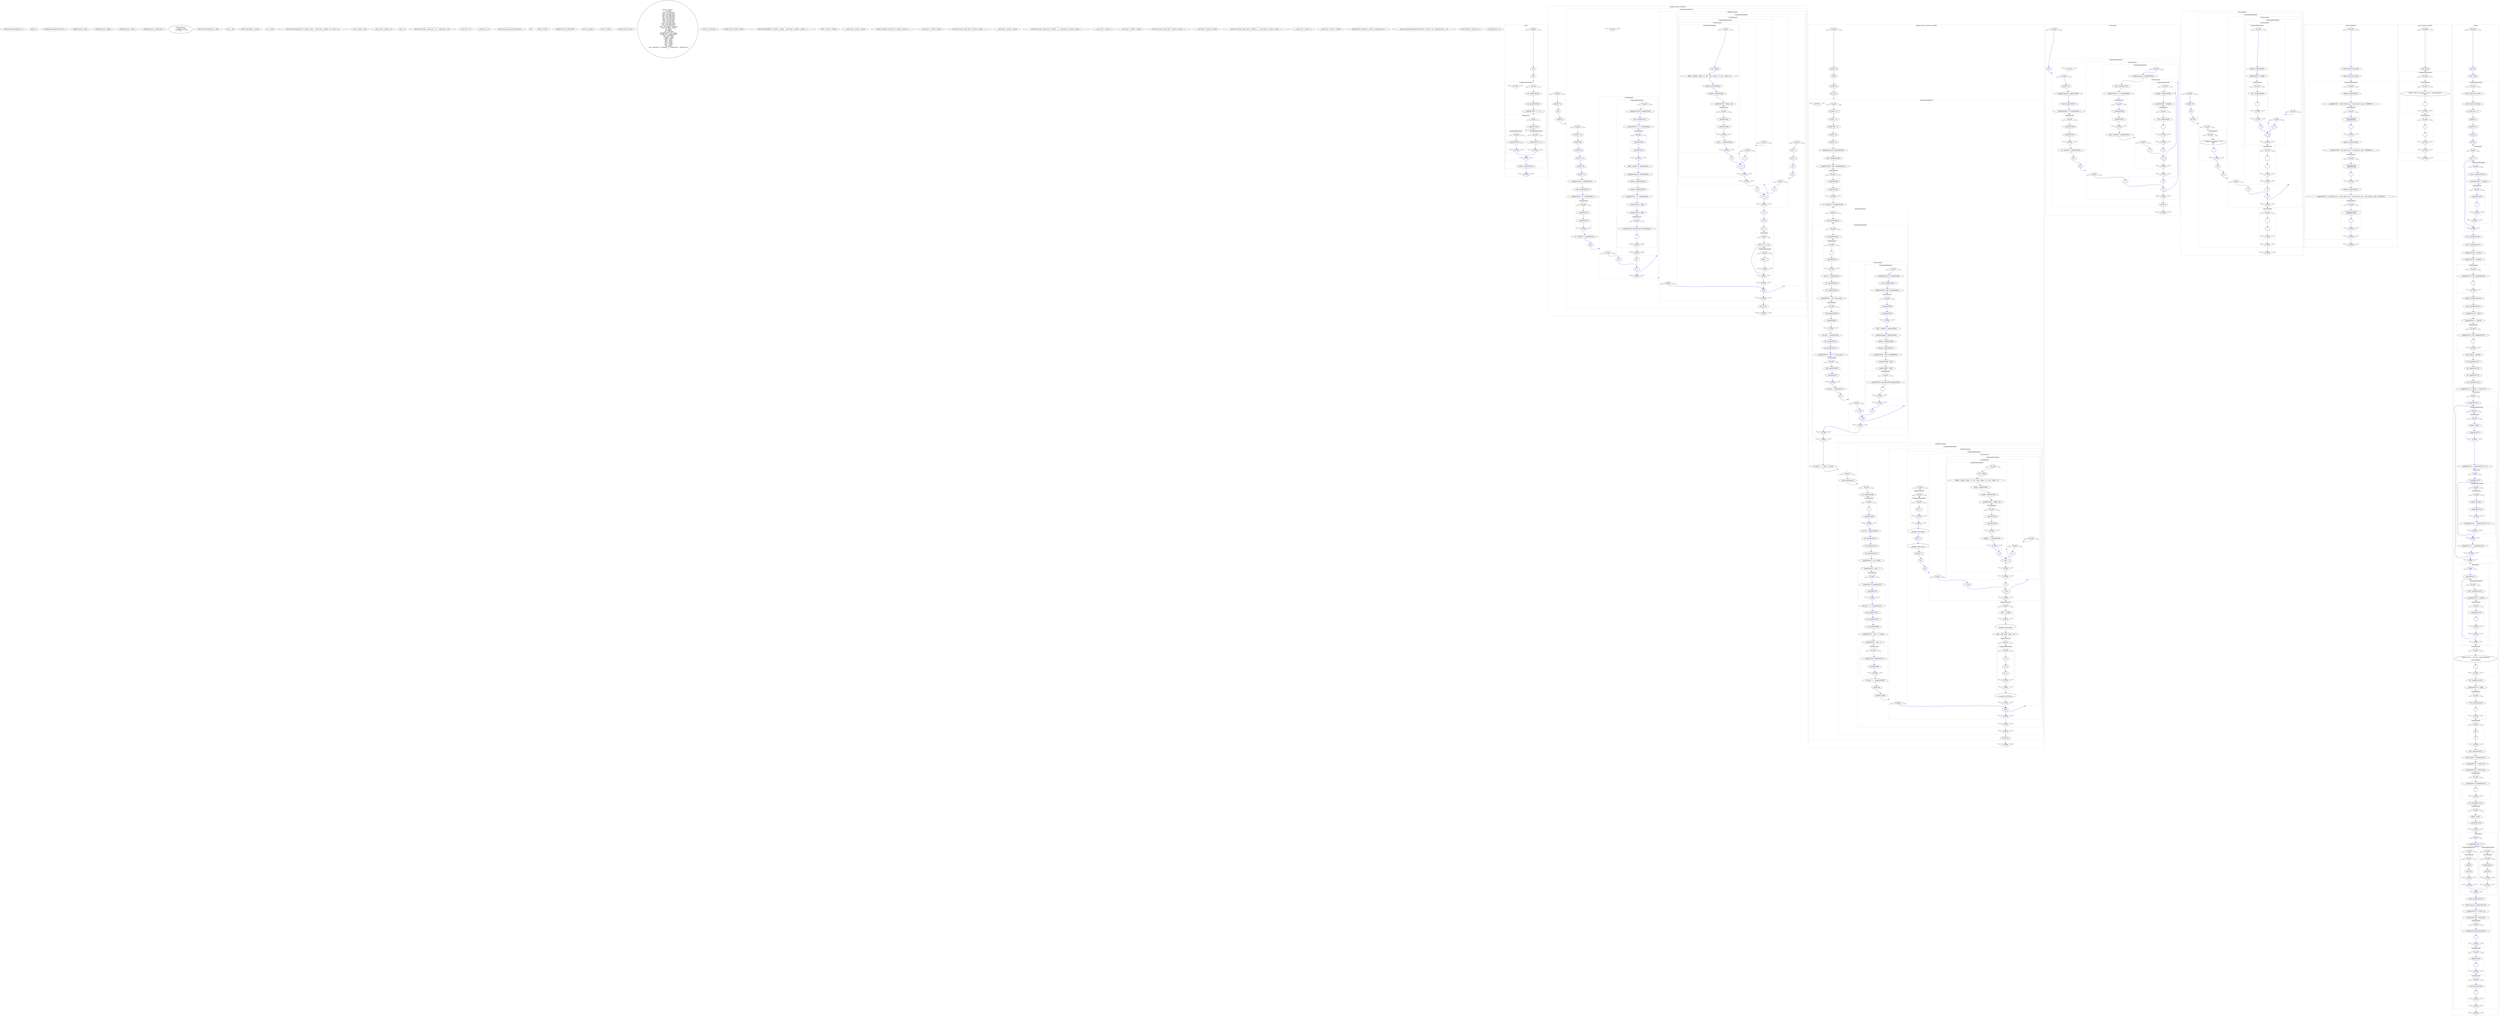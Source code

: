 digraph graph1837543557 {
	compound=true;
	edge[color=blue];
	node2110245805[label="extern double fabs(double __x);"];
	node13326370[label="double __x"];
	node1047503754[label="typedef long unsigned int size_t;"];
	node597255128[label="typedef long int __off_t;"];
	node1497973285[label="typedef long int __off64_t;"];
	node540585569[label="typedef long int __time_t;"];
	node1376400422[label="typedef long int __suseconds_t;"];
	node1206883981[label="struct timeval {
    __time_t tv_sec;
    __suseconds_t tv_usec;
} ;"];
	node1754638213[label="extern void *malloc(size_t __size);"];
	node1860513229[label="size_t __size"];
	node110771485[label="extern void exit(int __status);"];
	node495792375[label="int __status"];
	node19717364[label="extern void *memcpy(void *__restrict __dest, __const void *__restrict __src , size_t __n);"];
	node455538610[label="void *__restrict __dest"];
	node682376643[label="__const void *__restrict __src"];
	node22069592[label="size_t __n"];
	node1282811396[label="extern int strcmp(__const char *__s1, __const char *__s2);"];
	node615634843[label="__const char *__s1"];
	node194706439[label="__const char *__s2"];
	node1822383117[label="extern int omp_get_thread_num(void );"];
	node518522822[label="void "];
	node912011468[label="struct _IO_FILE ;"];
	node876926621[label="typedef struct _IO_FILE FILE;"];
	node1195067075[label="struct _IO_jump_t ;"];
	node1889248251[label="struct _IO_FILE ;"];
	node1147258851[label="typedef void _IO_lock_t;"];
	node1997287019[label="struct _IO_FILE {
    int _flags;
    char *_IO_read_ptr;
    char *_IO_read_end;
    char *_IO_read_base;
    char *_IO_write_base;
    char *_IO_write_ptr;
    char *_IO_write_end;
    char *_IO_buf_base;
    char *_IO_buf_end;
    char *_IO_save_base;
    char *_IO_backup_base;
    char *_IO_save_end;
    struct _IO_marker *_markers;
    struct _IO_FILE *_chain;
    int _fileno;
    int _flags2;
    __off_t _old_offset;
    unsigned short _cur_column;
    signed char _vtable_offset;
    char _shortbuf[1];
    _IO_lock_t *_lock;
    __off64_t _offset;
    void *__pad1;
    void *__pad2;
    void *__pad3;
    void *__pad4;
    size_t __pad5;
    int _mode;
    char _unused2[15 * sizeof(int) - 4 * sizeof(void *) - sizeof(size_t)];
} ;"];
	node515715487[label="struct _IO_FILE_plus ;"];
	node1778629809[label="extern struct _IO_FILE *stderr;"];
	node917831210[label="extern int fprintf(FILE *__restrict __stream, __const char *__restrict __format, ...);"];
	node1248234350[label="FILE *__restrict __stream"];
	node680712932[label="__const char *__restrict __format"];
	node1025309396[label="extern int printf(__const char *__restrict __format, ...);"];
	node1107217291[label="__const char *__restrict __format"];
	node890545344[label="extern int scanf(__const char *__restrict __format, ...);"];
	node1936722816[label="__const char *__restrict __format"];
	node686989583[label="extern int sscanf(__const char *__restrict __s, __const char *__restrict __format, ...);"];
	node452121674[label="__const char *__restrict __s"];
	node1515638188[label="__const char *__restrict __format"];
	node1704237553[label="extern int scanf(__const char *__restrict __format, ...);"];
	node120478350[label="__const char *__restrict __format"];
	node504053874[label="extern int sscanf(__const char *__restrict __s, __const char *__restrict __format, ...);"];
	node910599202[label="__const char *__restrict __s"];
	node1987375157[label="__const char *__restrict __format"];
	node1949298838[label="typedef struct timezone *__restrict __timezone_ptr_t;"];
	node1182908789[label="extern int gettimeofday(struct timeval *__restrict __tv, __timezone_ptr_t __tz);"];
	node138817329[label="struct timeval *__restrict __tv"];
	node1062186835[label="__timezone_ptr_t __tz"];
	subgraph cluster2106592975 {
		compound=true;
		style=dotted;
		label="min()";
		node1862383967[label="B_FuDe", shape="triangle"];
		node1074263646[label="E_FuDe", shape="invtriangle"];
		node398457879[label="int a"];
		node1605851606[label="int b"];
		subgraph cluster635371680 {
			compound=true;
			style=dotted;
			label="CompoundStatement";
			node1293226111[label="B_CoSt", shape="triangle"];
			node2068598972[label="E_CoSt", shape="invtriangle"];
			node76659128[label="int _imopVarPre28;"];
			node93199773[label="int _imopVarPre29;"];
			node2075952726[label="_imopVarPre28 = a <= b;"];
			subgraph cluster1003292107 {
				compound=true;
				style=dotted;
				label="IfStatement";
				node997033037[label="B_IfSt", shape="triangle"];
				node914374969[label="E_IfSt", shape="invtriangle"];
				node613784740[label="_imopVarPre28"];
				subgraph cluster1604247316 {
					compound=true;
					style=dotted;
					label="CompoundStatement";
					node1752461090[label="B_CoSt", shape="triangle"];
					node788625466[label="E_CoSt", shape="invtriangle"];
					node36657658[label="_imopVarPre29 = a;"];
				}
				subgraph cluster1371495133 {
					compound=true;
					style=dotted;
					label="CompoundStatement";
					node2030411960[label="B_CoSt", shape="triangle"];
					node899929247[label="E_CoSt", shape="invtriangle"];
					node2068897588[label="_imopVarPre29 = b;"];
				}
			}
			node644082020[label="return _imopVarPre29;"];
		}
	}
	subgraph cluster1044705957 {
		compound=true;
		style=dotted;
		label="simulate_ocean_currents()";
		node693958407[label="B_FuDe", shape="triangle"];
		node288379405[label="E_FuDe", shape="invtriangle"];
		node238816832[label="double **A"];
		node2143582219[label="int n"];
		node765242091[label="double tol"];
		subgraph cluster1703696921 {
			compound=true;
			style=dotted;
			label="CompoundStatement";
			node69329761[label="B_CoSt", shape="triangle"];
			node1507118393[label="E_CoSt", shape="invtriangle"];
			node294111720[label="int done = 0;"];
			node1826334428[label="double diff;"];
			node1168420930[label="double old;"];
			node1548081008[label="int iter = 0;"];
			node541285440[label="double **B;"];
			node1989132530[label="double **C;"];
			node1154821602[label="unsigned long int _imopVarPre32;"];
			node225909961[label="void *_imopVarPre33;"];
			node1414549197[label="_imopVarPre32 = n * sizeof(double *);"];
			subgraph cluster279566689 {
				compound=true;
				style=dotted;
				label="CallStatement";
				node319689067[label="B_CaSt", shape="triangle"];
				node238564722[label="E_CaSt", shape="invtriangle"];
				node1574898980[label="_imopVarPre32"];
				node1619356001[label="_imopVarPre33"];
			}
			node1724256292[label="B = (double **) _imopVarPre33;"];
			node224591451[label="int k;"];
			subgraph cluster187457031 {
				compound=true;
				style=dotted;
				label="ForStatement";
				node1477637771[label="B_FoSt", shape="triangle"];
				node1143390193[label="E_FoSt", shape="invtriangle"];
				node1804126860[label="k = 0"];
				node858818438[label="k < n"];
				node790487766[label="k++"];
				subgraph cluster116289363 {
					compound=true;
					style=dotted;
					label="CompoundStatement";
					node1109113497[label="B_CoSt", shape="triangle"];
					node1561502550[label="E_CoSt", shape="invtriangle"];
					node1262408432[label="unsigned long int _imopVarPre36;"];
					node1789110533[label="void *_imopVarPre37;"];
					node1238080693[label="_imopVarPre36 = n * sizeof(double);"];
					subgraph cluster504336483 {
						compound=true;
						style=dotted;
						label="CallStatement";
						node1404932042[label="B_CaSt", shape="triangle"];
						node1984094095[label="E_CaSt", shape="invtriangle"];
						node1043358826[label="_imopVarPre36"];
						node1671590089[label="_imopVarPre37"];
					}
					node764826684[label="B[k] = (double *) _imopVarPre37;"];
					node1643141512[label="unsigned long int _imopVarPre41;"];
					node769132147[label="double *_imopVarPre42;"];
					node1338905451[label="double *_imopVarPre43;"];
					node1711185459[label="_imopVarPre41 = n * sizeof(double);"];
					node872522004[label="_imopVarPre42 = A[k];"];
					node200404000[label="_imopVarPre43 = B[k];"];
					subgraph cluster511354923 {
						compound=true;
						style=dotted;
						label="CallStatement";
						node992743048[label="B_CaSt", shape="triangle"];
						node1540894701[label="E_CaSt", shape="invtriangle"];
						node203149502[label="_imopVarPre43_imopVarPre42_imopVarPre41"];
						node1419332030[label=""];
					}
				}
			}
			subgraph cluster552674617 {
				compound=true;
				style=dotted;
				label="WhileStatement";
				node1974622245[label="B_WhSt", shape="triangle"];
				node402808045[label="E_WhSt", shape="invtriangle"];
				node1563053805[label="!done"];
				subgraph cluster1920305914 {
					compound=true;
					style=dotted;
					label="CompoundStatement";
					node263833514[label="B_CoSt", shape="triangle"];
					node1278839936[label="E_CoSt", shape="invtriangle"];
					node1087072654[label="iter++;"];
					node1672598778[label="diff = 0;"];
					node177104018[label="int i;"];
					node1098986569[label="int j;"];
					subgraph cluster2044337856 {
						compound=true;
						style=dotted;
						label="ForStatement";
						node435914790[label="B_FoSt", shape="triangle"];
						node422409467[label="E_FoSt", shape="invtriangle"];
						node1433208870[label="i = 1"];
						node104261836[label="i < n - 1"];
						node913242382[label="++i"];
						subgraph cluster1441328175 {
							compound=true;
							style=dotted;
							label="CompoundStatement";
							node1327895505[label="B_CoSt", shape="triangle"];
							node1831141281[label="E_CoSt", shape="invtriangle"];
							subgraph cluster2000469839 {
								compound=true;
								style=dotted;
								label="ForStatement";
								node1800693087[label="B_FoSt", shape="triangle"];
								node1717473929[label="E_FoSt", shape="invtriangle"];
								node890160158[label="j = 1"];
								node500885941[label="j < n - 1"];
								node1667534569[label="++j"];
								subgraph cluster706665172 {
									compound=true;
									style=dotted;
									label="CompoundStatement";
									node1649847375[label="B_CoSt", shape="triangle"];
									node1153933106[label="E_CoSt", shape="invtriangle"];
									node1687627235[label="old = A[i][j];"];
									node988904418[label="B[i][j] = (A[i][j] + A[i][j - 1] + A[i - 1][j] + A[i][j + 1] + A[i + 1][j]) / 5.0;"];
									node317960117[label="double _imopVarPre45;"];
									node1822630059[label="double _imopVarPre46;"];
									node1895054149[label="_imopVarPre45 = B[i][j] - old;"];
									subgraph cluster828088650 {
										compound=true;
										style=dotted;
										label="CallStatement";
										node402207819[label="B_CaSt", shape="triangle"];
										node670084377[label="E_CaSt", shape="invtriangle"];
										node1424497441[label="_imopVarPre45"];
										node1716551994[label="_imopVarPre46"];
									}
									node452015229[label="diff += _imopVarPre46;"];
								}
							}
						}
					}
					node1437129801[label="C = A;"];
					node37400149[label="A = B;"];
					node422134367[label="B = C;"];
					subgraph cluster1533662221 {
						compound=true;
						style=dotted;
						label="IfStatement";
						node1897221921[label="B_IfSt", shape="triangle"];
						node368153528[label="E_IfSt", shape="invtriangle"];
						node1811787796[label="diff / (n * n) < tol"];
						subgraph cluster1850646717 {
							compound=true;
							style=dotted;
							label="CompoundStatement";
							node1458748394[label="B_CoSt", shape="triangle"];
							node2029645118[label="E_CoSt", shape="invtriangle"];
							node285754614[label="done = 1;"];
						}
					}
				}
			}
			node461448225[label="return iter;"];
		}
	}
	subgraph cluster1046009438 {
		compound=true;
		style=dotted;
		label="simulate_ocean_currents_parallel()";
		node62739928[label="B_FuDe", shape="triangle"];
		node1671007220[label="E_FuDe", shape="invtriangle"];
		node793319856[label="double **A"];
		node1392570698[label="int dim"];
		node371440613[label="double tol"];
		node1299145277[label="int procs"];
		subgraph cluster594916129 {
			compound=true;
			style=dotted;
			label="CompoundStatement";
			node1537912396[label="B_CoSt", shape="triangle"];
			node1533972343[label="E_CoSt", shape="invtriangle"];
			node435175610[label="int done = 0;"];
			node1467977993[label="int iter = 0;"];
			node1687087217[label="double diff = 0;"];
			node1832284192[label="double **B;"];
			node46627301[label="double **C;"];
			node884604029[label="unsigned long int _imopVarPre49;"];
			node1564078808[label="void *_imopVarPre50;"];
			node1217089772[label="_imopVarPre49 = dim * sizeof(double *);"];
			subgraph cluster310412574 {
				compound=true;
				style=dotted;
				label="CallStatement";
				node1585711807[label="B_CaSt", shape="triangle"];
				node1457417579[label="E_CaSt", shape="invtriangle"];
				node1500697171[label="_imopVarPre49"];
				node836972194[label="_imopVarPre50"];
			}
			node1861754673[label="B = (double **) _imopVarPre50;"];
			subgraph cluster1106468732 {
				compound=true;
				style=dotted;
				label="ParallelConstruct";
				node1120072844[label="B_PaCo", shape="triangle"];
				node805690186[label="E_PaCo", shape="invtriangle"];
				node159562640[label="num_threads(procs)"];
				subgraph cluster1175154004 {
					compound=true;
					style=dotted;
					label="CompoundStatement";
					node1559788797[label="B_CoSt", shape="triangle"];
					node1980194149[label="E_CoSt", shape="invtriangle"];
					node320850799[label="int _imopVarPre51;"];
					subgraph cluster552416003 {
						compound=true;
						style=dotted;
						label="CallStatement";
						node987489551[label="B_CaSt", shape="triangle"];
						node979532928[label="E_CaSt", shape="invtriangle"];
						node1235908203[label=""];
						node9843062[label="_imopVarPre51"];
					}
					node1728057672[label="int tid = _imopVarPre51;"];
					node1048903970[label="int _imopVarPre53;"];
					node739703515[label="int _imopVarPre54;"];
					node2015455415[label="_imopVarPre53 = tid * dim / procs;"];
					subgraph cluster62915435 {
						compound=true;
						style=dotted;
						label="CallStatement";
						node394349340[label="B_CaSt", shape="triangle"];
						node2060037930[label="E_CaSt", shape="invtriangle"];
						node2075133112[label="dim_imopVarPre53"];
						node1378592036[label="_imopVarPre54"];
					}
					node408909888[label="int start = _imopVarPre54;"];
					node628933116[label="int _imopVarPre56;"];
					node666911607[label="int _imopVarPre57;"];
					node741370455[label="_imopVarPre56 = (tid + 1) * dim / procs;"];
					subgraph cluster468033320 {
						compound=true;
						style=dotted;
						label="CallStatement";
						node753162875[label="B_CaSt", shape="triangle"];
						node356338363[label="E_CaSt", shape="invtriangle"];
						node1833707324[label="dim_imopVarPre56"];
						node734635893[label="_imopVarPre57"];
					}
					node44771088[label="int end = _imopVarPre57;"];
					node827248723[label="int i;"];
					subgraph cluster1155399955 {
						compound=true;
						style=dotted;
						label="ForStatement";
						node593573025[label="B_FoSt", shape="triangle"];
						node57264571[label="E_FoSt", shape="invtriangle"];
						node632669667[label="i = start"];
						node1179093020[label="i < end"];
						node897801829[label="++i"];
						subgraph cluster1555895711 {
							compound=true;
							style=dotted;
							label="CompoundStatement";
							node990226843[label="B_CoSt", shape="triangle"];
							node46415544[label="E_CoSt", shape="invtriangle"];
							node1740095856[label="unsigned long int _imopVarPre60;"];
							node1210600718[label="void *_imopVarPre61;"];
							node633683828[label="_imopVarPre60 = dim * sizeof(double);"];
							subgraph cluster2018270965 {
								compound=true;
								style=dotted;
								label="CallStatement";
								node823343982[label="B_CaSt", shape="triangle"];
								node693275170[label="E_CaSt", shape="invtriangle"];
								node2124448375[label="_imopVarPre60"];
								node1289834245[label="_imopVarPre61"];
							}
							node300104620[label="B[i] = (double *) _imopVarPre61;"];
							node1267110705[label="unsigned long int _imopVarPre65;"];
							node109175108[label="double *_imopVarPre66;"];
							node1712666248[label="double *_imopVarPre67;"];
							node160696258[label="_imopVarPre65 = dim * sizeof(double);"];
							node880908391[label="_imopVarPre66 = A[i];"];
							node757332719[label="_imopVarPre67 = B[i];"];
							subgraph cluster1048842522 {
								compound=true;
								style=dotted;
								label="CallStatement";
								node1260012504[label="B_CaSt", shape="triangle"];
								node1873189623[label="E_CaSt", shape="invtriangle"];
								node1934908288[label="_imopVarPre67_imopVarPre66_imopVarPre65"];
								node2124978601[label=""];
							}
						}
					}
				}
			}
			node59465509[label="int chunk = 1 + (dim - 3) / procs;"];
			subgraph cluster1549840544 {
				compound=true;
				style=dotted;
				label="ParallelConstruct";
				node2049646260[label="B_PaCo", shape="triangle"];
				node1881949035[label="E_PaCo", shape="invtriangle"];
				node149818403[label="num_threads(procs)"];
				subgraph cluster2047812687 {
					compound=true;
					style=dotted;
					label="CompoundStatement";
					node913450862[label="B_CoSt", shape="triangle"];
					node1112062307[label="E_CoSt", shape="invtriangle"];
					node664969353[label="int _imopVarPre68;"];
					subgraph cluster457893088 {
						compound=true;
						style=dotted;
						label="CallStatement";
						node1861329337[label="B_CaSt", shape="triangle"];
						node1606272155[label="E_CaSt", shape="invtriangle"];
						node1702178880[label=""];
						node693417450[label="_imopVarPre68"];
					}
					node1001351478[label="int tid = _imopVarPre68;"];
					node217479224[label="int _imopVarPre72;"];
					node262911569[label="int _imopVarPre73;"];
					node1202168065[label="int _imopVarPre74;"];
					node1687586610[label="_imopVarPre72 = tid * chunk;"];
					node2054997292[label="_imopVarPre73 = dim - 2;"];
					subgraph cluster2089786414 {
						compound=true;
						style=dotted;
						label="CallStatement";
						node336400944[label="B_CaSt", shape="triangle"];
						node1019157412[label="E_CaSt", shape="invtriangle"];
						node1097380[label="_imopVarPre73_imopVarPre72"];
						node943219925[label="_imopVarPre74"];
					}
					node978599729[label="int start = 1 + _imopVarPre74;"];
					node1994085390[label="int _imopVarPre78;"];
					node1150436743[label="int _imopVarPre79;"];
					node492656161[label="int _imopVarPre80;"];
					node639769517[label="_imopVarPre78 = (tid + 1) * chunk;"];
					node1708490318[label="_imopVarPre79 = dim - 2;"];
					subgraph cluster919376773 {
						compound=true;
						style=dotted;
						label="CallStatement";
						node217389263[label="B_CaSt", shape="triangle"];
						node2031467683[label="E_CaSt", shape="invtriangle"];
						node1758876146[label="_imopVarPre79_imopVarPre78"];
						node1248310508[label="_imopVarPre80"];
					}
					node2046652309[label="int end = 1 + _imopVarPre80;"];
					node688722159[label="double old;"];
					node1479177802[label="double mydiff;"];
					subgraph cluster512407823 {
						compound=true;
						style=dotted;
						label="WhileStatement";
						node2027308154[label="B_WhSt", shape="triangle"];
						node2054332292[label="E_WhSt", shape="invtriangle"];
						node527464124[label="!done"];
						subgraph cluster1985363238 {
							compound=true;
							style=dotted;
							label="CompoundStatement";
							node1254649194[label="B_CoSt", shape="triangle"];
							node1032867484[label="E_CoSt", shape="invtriangle"];
							subgraph cluster1564688538 {
								compound=true;
								style=dotted;
								label="SingleConstruct";
								node953253248[label="B_SiCo", shape="triangle"];
								node1860060918[label="E_SiCo", shape="invtriangle"];
								subgraph cluster1434932926 {
									compound=true;
									style=dotted;
									label="CompoundStatement";
									node1127434428[label="B_CoSt", shape="triangle"];
									node1830669823[label="E_CoSt", shape="invtriangle"];
									node1677976140[label="iter++;"];
								}
							}
							node1842463725[label="
#pragma omp barrier
"];
							node416878771[label="diff = 0;"];
							node1815501246[label="
#pragma omp barrier
"];
							node1301653294[label="mydiff = 0;"];
							node937366737[label="int i;"];
							node1268237485[label="int j;"];
							subgraph cluster1457499015 {
								compound=true;
								style=dotted;
								label="ForStatement";
								node1901824111[label="B_FoSt", shape="triangle"];
								node2142411945[label="E_FoSt", shape="invtriangle"];
								node1938047257[label="i = start"];
								node839180856[label="i < end"];
								node2008762581[label="++i"];
								subgraph cluster1746074170 {
									compound=true;
									style=dotted;
									label="CompoundStatement";
									node689213488[label="B_CoSt", shape="triangle"];
									node951629504[label="E_CoSt", shape="invtriangle"];
									subgraph cluster880282841 {
										compound=true;
										style=dotted;
										label="ForStatement";
										node1648278215[label="B_FoSt", shape="triangle"];
										node2089578710[label="E_FoSt", shape="invtriangle"];
										node1723177853[label="j = 1"];
										node452817647[label="j < dim - 1"];
										node240000757[label="++j"];
										subgraph cluster1465263219 {
											compound=true;
											style=dotted;
											label="CompoundStatement";
											node2050360660[label="B_CoSt", shape="triangle"];
											node1112400678[label="E_CoSt", shape="invtriangle"];
											node1729904998[label="old = A[i][j];"];
											node585878713[label="B[i][j] = (A[i][j] + A[i][j - 1] + A[i - 1][j] + A[i][j + 1] + A[i + 1][j]) / 5.0;"];
											node787298292[label="double _imopVarPre82;"];
											node491825098[label="double _imopVarPre83;"];
											node918200393[label="_imopVarPre82 = B[i][j] - old;"];
											subgraph cluster513128019 {
												compound=true;
												style=dotted;
												label="CallStatement";
												node1869373559[label="B_CaSt", shape="triangle"];
												node1338332733[label="E_CaSt", shape="invtriangle"];
												node42338572[label="_imopVarPre82"];
												node1039245740[label="_imopVarPre83"];
											}
											node740950652[label="mydiff += _imopVarPre83;"];
										}
									}
								}
							}
							subgraph cluster1498259207 {
								compound=true;
								style=dotted;
								label="AtomicConstruct";
								node1542437569[label="B_AtCo", shape="triangle"];
								node99219259[label="E_AtCo", shape="invtriangle"];
								node1753885705[label="diff += mydiff;"];
							}
							node1942211849[label="
#pragma omp barrier
"];
							node1049312121[label="done = diff / (dim * dim) < tol;"];
							subgraph cluster1174641185 {
								compound=true;
								style=dotted;
								label="SingleConstruct";
								node1126074033[label="B_SiCo", shape="triangle"];
								node902096996[label="E_SiCo", shape="invtriangle"];
								subgraph cluster769195805 {
									compound=true;
									style=dotted;
									label="CompoundStatement";
									node401194142[label="B_CoSt", shape="triangle"];
									node918145945[label="E_CoSt", shape="invtriangle"];
									node746436902[label="C = A;"];
									node1761011037[label="A = B;"];
									node1835529707[label="B = C;"];
								}
							}
							node222882200[label="
#pragma omp barrier
"];
						}
					}
				}
			}
			node783117220[label="return iter;"];
		}
	}
	subgraph cluster244668763 {
		compound=true;
		style=dotted;
		label="read_input()";
		node1519482659[label="B_FuDe", shape="triangle"];
		node2118482375[label="E_FuDe", shape="invtriangle"];
		node1447678234[label="int n"];
		subgraph cluster2061552777 {
			compound=true;
			style=dotted;
			label="CompoundStatement";
			node233300371[label="B_CoSt", shape="triangle"];
			node333828675[label="E_CoSt", shape="invtriangle"];
			node154674411[label="double **X;"];
			node463313451[label="unsigned long int _imopVarPre86;"];
			node1469235340[label="void *_imopVarPre87;"];
			node646148183[label="_imopVarPre86 = n * sizeof(double *);"];
			subgraph cluster1106933404 {
				compound=true;
				style=dotted;
				label="CallStatement";
				node1074868579[label="B_CaSt", shape="triangle"];
				node1906565212[label="E_CaSt", shape="invtriangle"];
				node969432090[label="_imopVarPre86"];
				node1657218305[label="_imopVarPre87"];
			}
			node1165023158[label="X = (double **) _imopVarPre87;"];
			node118887511[label="int i;"];
			node1677309282[label="int j;"];
			subgraph cluster83554564 {
				compound=true;
				style=dotted;
				label="ForStatement";
				node1502971166[label="B_FoSt", shape="triangle"];
				node1218632562[label="E_FoSt", shape="invtriangle"];
				node703824017[label="i = 0"];
				node1576416089[label="i < n"];
				node2102562039[label="++i"];
				subgraph cluster104136534 {
					compound=true;
					style=dotted;
					label="CompoundStatement";
					node1716661933[label="B_CoSt", shape="triangle"];
					node1514687713[label="E_CoSt", shape="invtriangle"];
					node1135348328[label="unsigned long int _imopVarPre90;"];
					node1361009437[label="void *_imopVarPre91;"];
					node776178157[label="_imopVarPre90 = n * sizeof(double);"];
					subgraph cluster1515282013 {
						compound=true;
						style=dotted;
						label="CallStatement";
						node1111100957[label="B_CaSt", shape="triangle"];
						node854795811[label="E_CaSt", shape="invtriangle"];
						node1005373776[label="_imopVarPre90"];
						node2034723406[label="_imopVarPre91"];
					}
					node1510312933[label="X[i] = (double *) _imopVarPre91;"];
					subgraph cluster201484047 {
						compound=true;
						style=dotted;
						label="ForStatement";
						node1897372527[label="B_FoSt", shape="triangle"];
						node331216192[label="E_FoSt", shape="invtriangle"];
						node2090953436[label="j = 0"];
						node441683672[label="j < n"];
						node1568507411[label="++j"];
						subgraph cluster1058708051 {
							compound=true;
							style=dotted;
							label="CompoundStatement";
							node480498267[label="B_CoSt", shape="triangle"];
							node36205461[label="E_CoSt", shape="invtriangle"];
							node2053647669[label="double *_imopVarPre93;"];
							node1006297128[label="_imopVarPre93 = &X[i][j];"];
							subgraph cluster1373254373 {
								compound=true;
								style=dotted;
								label="CallStatement";
								node869665662[label="B_CaSt", shape="triangle"];
								node535624426[label="E_CaSt", shape="invtriangle"];
								node1215456927[label="\"%lf\"_imopVarPre93"];
								node409832049[label=""];
							}
						}
					}
				}
			}
			node1256918571[label="return X;"];
		}
	}
	subgraph cluster1379563521 {
		compound=true;
		style=dotted;
		label="print_output()";
		node1905252289[label="B_FuDe", shape="triangle"];
		node1271323139[label="E_FuDe", shape="invtriangle"];
		node1654999368[label="double **A"];
		node600270822[label="int n"];
		node1303868418[label="int niter"];
		subgraph cluster257585702 {
			compound=true;
			style=dotted;
			label="CompoundStatement";
			node1369206732[label="B_CoSt", shape="triangle"];
			node1792110618[label="E_CoSt", shape="invtriangle"];
			subgraph cluster1460139539 {
				compound=true;
				style=dotted;
				label="CallStatement";
				node2008249643[label="B_CaSt", shape="triangle"];
				node1667737224[label="E_CaSt", shape="invtriangle"];
				node831931099[label="\"Number of iterations = %d\n\"niter"];
				node897303688[label=""];
			}
			node1537805706[label="int i;"];
			node1560671315[label="int j;"];
			subgraph cluster1160326849 {
				compound=true;
				style=dotted;
				label="ForStatement";
				node981231499[label="B_FoSt", shape="triangle"];
				node683327178[label="E_FoSt", shape="invtriangle"];
				node841090268[label="i = 0"];
				node1317746045[label="i < n"];
				node1541298091[label="++i"];
				subgraph cluster2040660431 {
					compound=true;
					style=dotted;
					label="CompoundStatement";
					node482104979[label="B_CoSt", shape="triangle"];
					node1026506187[label="E_CoSt", shape="invtriangle"];
					subgraph cluster1733142395 {
						compound=true;
						style=dotted;
						label="ForStatement";
						node198438900[label="B_FoSt", shape="triangle"];
						node1611714769[label="E_FoSt", shape="invtriangle"];
						node562096009[label="j = 0"];
						node1939770262[label="j < n"];
						node1952874090[label="++j"];
						subgraph cluster1984134811 {
							compound=true;
							style=dotted;
							label="CompoundStatement";
							node594207037[label="B_CoSt", shape="triangle"];
							node423539130[label="E_CoSt", shape="invtriangle"];
							node893339434[label="double _imopVarPre95;"];
							node2134885423[label="_imopVarPre95 = A[i][j];"];
							subgraph cluster816276798 {
								compound=true;
								style=dotted;
								label="CallStatement";
								node2097102621[label="B_CaSt", shape="triangle"];
								node1677793418[label="E_CaSt", shape="invtriangle"];
								node866699721[label="\"%lf \"_imopVarPre95"];
								node926612844[label=""];
							}
						}
					}
					subgraph cluster1929576211 {
						compound=true;
						style=dotted;
						label="CallStatement";
						node1075314220[label="B_CaSt", shape="triangle"];
						node425842522[label="E_CaSt", shape="invtriangle"];
						node1736238361[label="\"\n\""];
						node2067076166[label=""];
					}
				}
			}
			subgraph cluster165631567 {
				compound=true;
				style=dotted;
				label="CallStatement";
				node438432831[label="B_CaSt", shape="triangle"];
				node2131366717[label="E_CaSt", shape="invtriangle"];
				node37878764[label="\"\n\""];
				node1248908034[label=""];
			}
		}
	}
	subgraph cluster90050962 {
		compound=true;
		style=dotted;
		label="print_statistics()";
		node303300540[label="B_FuDe", shape="triangle"];
		node1755514347[label="E_FuDe", shape="invtriangle"];
		node1572582034[label="struct timeval start_time"];
		node1274036206[label="struct timeval end_time"];
		subgraph cluster416579056 {
			compound=true;
			style=dotted;
			label="CompoundStatement";
			node674840194[label="B_CoSt", shape="triangle"];
			node1769605448[label="E_CoSt", shape="invtriangle"];
			node1379186202[label="double _imopVarPre97;"];
			node1148088421[label="_imopVarPre97 = start_time.tv_sec + (start_time.tv_usec / 1000000.0);"];
			subgraph cluster2000856156 {
				compound=true;
				style=dotted;
				label="CallStatement";
				node2091160281[label="B_CaSt", shape="triangle"];
				node22006205[label="E_CaSt", shape="invtriangle"];
				node2127862399[label="\"Start time:\t%lf \n\"_imopVarPre97"];
				node1789237070[label=""];
			}
			node1742798189[label="double _imopVarPre99;"];
			node1436218006[label="_imopVarPre99 = end_time.tv_sec + (end_time.tv_usec / 1000000.0);"];
			subgraph cluster1567732992 {
				compound=true;
				style=dotted;
				label="CallStatement";
				node142871704[label="B_CaSt", shape="triangle"];
				node1651205022[label="E_CaSt", shape="invtriangle"];
				node41155230[label="\"End time:\t%lf\n\"_imopVarPre99"];
				node928508130[label=""];
			}
			node1871048194[label="double _imopVarPre101;"];
			node1153180745[label="_imopVarPre101 = end_time.tv_sec - start_time.tv_sec + ((end_time.tv_usec - start_time.tv_usec) / 1000000.0);"];
			subgraph cluster165687172 {
				compound=true;
				style=dotted;
				label="CallStatement";
				node509632753[label="B_CaSt", shape="triangle"];
				node132423149[label="E_CaSt", shape="invtriangle"];
				node745287727[label="\"Total time: \t%lf (s)\n\"_imopVarPre101"];
				node518349613[label=""];
			}
		}
	}
	subgraph cluster431446827 {
		compound=true;
		style=dotted;
		label="print_usage_and_exit()";
		node1506030945[label="B_FuDe", shape="triangle"];
		node1666144466[label="E_FuDe", shape="invtriangle"];
		node629092599[label="char *prog"];
		subgraph cluster1227170244 {
			compound=true;
			style=dotted;
			label="CompoundStatement";
			node1144653485[label="B_CoSt", shape="triangle"];
			node1843207249[label="E_CoSt", shape="invtriangle"];
			subgraph cluster1698990491 {
				compound=true;
				style=dotted;
				label="CallStatement";
				node1839548688[label="B_CaSt", shape="triangle"];
				node467185608[label="E_CaSt", shape="invtriangle"];
				node605244604[label="stderr\"Usage: %s <nprocs> <tol> <-serial|-parallel>\n\"prog"];
				node1798299644[label=""];
			}
			subgraph cluster1370231468 {
				compound=true;
				style=dotted;
				label="CallStatement";
				node1178270318[label="B_CaSt", shape="triangle"];
				node2073484941[label="E_CaSt", shape="invtriangle"];
				node2093834526[label="1"];
				node104912388[label=""];
			}
		}
	}
	subgraph cluster2121744549 {
		compound=true;
		style=dotted;
		label="main()";
		node2057313241[label="B_FuDe", shape="triangle"];
		node2120344156[label="E_FuDe", shape="invtriangle"];
		node1763010538[label="int argc"];
		node123045427[label="char **argv"];
		subgraph cluster1374115999 {
			compound=true;
			style=dotted;
			label="CompoundStatement";
			node1707889234[label="B_CoSt", shape="triangle"];
			node1119955774[label="E_CoSt", shape="invtriangle"];
			node1515793520[label="struct timeval start_time;"];
			node1752223660[label="struct timeval end_time;"];
			node1138190994[label="int num_iter = 0;"];
			node604480364[label="double tol;"];
			node1393484427[label="double **A;"];
			node1416549024[label="int procs;"];
			node883349979[label="int dim;"];
			subgraph cluster1970880279 {
				compound=true;
				style=dotted;
				label="IfStatement";
				node1179830093[label="B_IfSt", shape="triangle"];
				node1287728562[label="E_IfSt", shape="invtriangle"];
				node1768926513[label="argc != 4"];
				subgraph cluster1607745112 {
					compound=true;
					style=dotted;
					label="CompoundStatement";
					node1893004914[label="B_CoSt", shape="triangle"];
					node1759500919[label="E_CoSt", shape="invtriangle"];
					node1352294549[label="char *_imopVarPre103;"];
					node2125625192[label="_imopVarPre103 = argv[0];"];
					subgraph cluster1814730197 {
						compound=true;
						style=dotted;
						label="CallStatement";
						node618199162[label="B_CaSt", shape="triangle"];
						node1057262726[label="E_CaSt", shape="invtriangle"];
						node626889335[label="_imopVarPre103"];
						node2115575770[label=""];
					}
				}
			}
			node2101891021[label="int *_imopVarPre106;"];
			node212329343[label="char *_imopVarPre107;"];
			node1925489578[label="_imopVarPre106 = &procs;"];
			node1646207916[label="_imopVarPre107 = argv[1];"];
			subgraph cluster1657760388 {
				compound=true;
				style=dotted;
				label="CallStatement";
				node541957855[label="B_CaSt", shape="triangle"];
				node1797959612[label="E_CaSt", shape="invtriangle"];
				node1355533479[label="_imopVarPre107\"%d\"_imopVarPre106"];
				node1121577170[label=""];
			}
			node721704146[label="double *_imopVarPre110;"];
			node1953069155[label="char *_imopVarPre111;"];
			node2003287374[label="_imopVarPre110 = &tol;"];
			node789948772[label="_imopVarPre111 = argv[2];"];
			subgraph cluster1980698753 {
				compound=true;
				style=dotted;
				label="CallStatement";
				node1382159617[label="B_CaSt", shape="triangle"];
				node1075708596[label="E_CaSt", shape="invtriangle"];
				node374145466[label="_imopVarPre111\"%lf\"_imopVarPre110"];
				node630359980[label=""];
			}
			node1010040056[label="char *option = argv[3];"];
			node709379856[label="int _imopVarPre112;"];
			node768647376[label="int _imopVarPre122;"];
			node237413343[label="int _imopVarPre123;"];
			node1933513621[label="int _imopVarPre124;"];
			node1629241006[label="_imopVarPre112 = option == ((void *) 0);"];
			subgraph cluster595273810 {
				compound=true;
				style=dotted;
				label="IfStatement";
				node1150081863[label="B_IfSt", shape="triangle"];
				node1177067563[label="E_IfSt", shape="invtriangle"];
				node1932983695[label="!_imopVarPre112"];
				subgraph cluster793575862 {
					compound=true;
					style=dotted;
					label="CompoundStatement";
					node288106800[label="B_CoSt", shape="triangle"];
					node2135059933[label="E_CoSt", shape="invtriangle"];
					subgraph cluster954097071 {
						compound=true;
						style=dotted;
						label="CallStatement";
						node1645618353[label="B_CaSt", shape="triangle"];
						node1965282721[label="E_CaSt", shape="invtriangle"];
						node737947531[label="option\"-serial\""];
						node1147411820[label="_imopVarPre122"];
					}
					node1692174022[label="_imopVarPre123 = _imopVarPre122 != 0;"];
					subgraph cluster885876140 {
						compound=true;
						style=dotted;
						label="IfStatement";
						node1636899143[label="B_IfSt", shape="triangle"];
						node1548993077[label="E_IfSt", shape="invtriangle"];
						node457218681[label="_imopVarPre123"];
						subgraph cluster46767245 {
							compound=true;
							style=dotted;
							label="CompoundStatement";
							node1507222570[label="B_CoSt", shape="triangle"];
							node912060263[label="E_CoSt", shape="invtriangle"];
							subgraph cluster192752977 {
								compound=true;
								style=dotted;
								label="CallStatement";
								node1679741732[label="B_CaSt", shape="triangle"];
								node1167607380[label="E_CaSt", shape="invtriangle"];
								node80035947[label="option\"-parallel\""];
								node1678516587[label="_imopVarPre124"];
							}
							node42898626[label="_imopVarPre123 = _imopVarPre124 != 0;"];
						}
					}
					node297795507[label="_imopVarPre112 = _imopVarPre123;"];
				}
			}
			subgraph cluster993023654 {
				compound=true;
				style=dotted;
				label="IfStatement";
				node1833567735[label="B_IfSt", shape="triangle"];
				node1373172466[label="E_IfSt", shape="invtriangle"];
				node1327718030[label="_imopVarPre112"];
				subgraph cluster1356614113 {
					compound=true;
					style=dotted;
					label="CompoundStatement";
					node1695161087[label="B_CoSt", shape="triangle"];
					node1001114349[label="E_CoSt", shape="invtriangle"];
					node298295476[label="char *_imopVarPre126;"];
					node192264336[label="_imopVarPre126 = argv[0];"];
					subgraph cluster561200318 {
						compound=true;
						style=dotted;
						label="CallStatement";
						node2009915092[label="B_CaSt", shape="triangle"];
						node1690893563[label="E_CaSt", shape="invtriangle"];
						node566105282[label="_imopVarPre126"];
						node138087695[label=""];
					}
				}
			}
			subgraph cluster1154275164 {
				compound=true;
				style=dotted;
				label="CallStatement";
				node1638335699[label="B_CaSt", shape="triangle"];
				node34737133[label="E_CaSt", shape="invtriangle"];
				node1450174524[label="\"Options: Procs = %d, Tol = %lf, Execution%s\n\n\"procstoloption"];
				node536674580[label=""];
			}
			node936432499[label="int *_imopVarPre128;"];
			node1638622497[label="_imopVarPre128 = &dim;"];
			subgraph cluster448843184 {
				compound=true;
				style=dotted;
				label="CallStatement";
				node1719990258[label="B_CaSt", shape="triangle"];
				node23604842[label="E_CaSt", shape="invtriangle"];
				node1348283308[label="\"%d\"_imopVarPre128"];
				node1739940094[label=""];
			}
			subgraph cluster1848568533 {
				compound=true;
				style=dotted;
				label="CallStatement";
				node299004234[label="B_CaSt", shape="triangle"];
				node212158113[label="E_CaSt", shape="invtriangle"];
				node747258971[label="dim"];
				node934352027[label="A"];
			}
			node1050971191[label="void *_imopVarPre131;"];
			node1862784020[label="struct timeval *_imopVarPre132;"];
			node206142037[label="_imopVarPre131 = ((void *) 0);"];
			node853343978[label="_imopVarPre132 = &start_time;"];
			subgraph cluster338048780 {
				compound=true;
				style=dotted;
				label="CallStatement";
				node167318637[label="B_CaSt", shape="triangle"];
				node787497403[label="E_CaSt", shape="invtriangle"];
				node1172814713[label="_imopVarPre132_imopVarPre131"];
				node219553950[label=""];
			}
			node1837195191[label="int _imopVarPre134;"];
			subgraph cluster437771631 {
				compound=true;
				style=dotted;
				label="CallStatement";
				node199676456[label="B_CaSt", shape="triangle"];
				node1623813812[label="E_CaSt", shape="invtriangle"];
				node2129554451[label="option\"-serial\""];
				node725579524[label="_imopVarPre134"];
			}
			subgraph cluster969407243 {
				compound=true;
				style=dotted;
				label="IfStatement";
				node1683866967[label="B_IfSt", shape="triangle"];
				node76306072[label="E_IfSt", shape="invtriangle"];
				node208875036[label="_imopVarPre134 == 0"];
				subgraph cluster1054334320 {
					compound=true;
					style=dotted;
					label="CompoundStatement";
					node1866142672[label="B_CoSt", shape="triangle"];
					node43402513[label="E_CoSt", shape="invtriangle"];
					subgraph cluster1911586923 {
						compound=true;
						style=dotted;
						label="CallStatement";
						node1233686868[label="B_CaSt", shape="triangle"];
						node1546846351[label="E_CaSt", shape="invtriangle"];
						node1171736926[label="Adimtol"];
						node105856166[label="num_iter"];
					}
				}
				subgraph cluster1149650230 {
					compound=true;
					style=dotted;
					label="CompoundStatement";
					node1163871363[label="B_CoSt", shape="triangle"];
					node1847825207[label="E_CoSt", shape="invtriangle"];
					subgraph cluster326611360 {
						compound=true;
						style=dotted;
						label="CallStatement";
						node1221559316[label="B_CaSt", shape="triangle"];
						node668707379[label="E_CaSt", shape="invtriangle"];
						node366370767[label="Adimtolprocs"];
						node2034036629[label="num_iter"];
					}
				}
			}
			node1761864974[label="void *_imopVarPre137;"];
			node1752829504[label="struct timeval *_imopVarPre138;"];
			node1731654671[label="_imopVarPre137 = ((void *) 0);"];
			node907089215[label="_imopVarPre138 = &end_time;"];
			subgraph cluster850683953 {
				compound=true;
				style=dotted;
				label="CallStatement";
				node1398005001[label="B_CaSt", shape="triangle"];
				node839907439[label="E_CaSt", shape="invtriangle"];
				node422266669[label="_imopVarPre138_imopVarPre137"];
				node137902612[label=""];
			}
			subgraph cluster2103748960 {
				compound=true;
				style=dotted;
				label="CallStatement";
				node376234567[label="B_CaSt", shape="triangle"];
				node1569908962[label="E_CaSt", shape="invtriangle"];
				node1412195801[label="Adimnum_iter"];
				node8312750[label=""];
			}
			subgraph cluster361021465 {
				compound=true;
				style=dotted;
				label="CallStatement";
				node914930347[label="B_CaSt", shape="triangle"];
				node1340267778[label="E_CaSt", shape="invtriangle"];
				node1805672623[label="start_timeend_time"];
				node1919584041[label=""];
			}
		}
	}
	node1862383967 -> node398457879[tailport=s, headport=n, weight=8];
	node398457879 -> node1605851606[weight=8, tailport=s, headport=n];
	node1605851606 -> node1293226111[lhead=cluster635371680, weight=8, tailport=s, headport=n];
	node1293226111 -> node76659128[tailport=s, headport=n, weight=8];
	node76659128 -> node93199773[weight=8, tailport=s, headport=n];
	node93199773 -> node2075952726[weight=8, tailport=s, headport=n];
	node2075952726 -> node997033037[lhead=cluster1003292107, weight=8, tailport=s, headport=n];
	node997033037 -> node613784740[tailport=s, headport=n, weight=8];
	node613784740 -> node1752461090[lhead=cluster1604247316, weight=8, tailport=s, headport=n];
	node613784740 -> node2030411960[lhead=cluster1371495133, weight=8, tailport=s, headport=n];
	node1752461090 -> node36657658[tailport=s, headport=n, weight=8];
	node36657658 -> node788625466[weight=8, tailport=s, headport=n];
	node788625466 -> node914374969[tailport=s, headport=n, weight=8, ltail=cluster1604247316];
	node2030411960 -> node2068897588[tailport=s, headport=n, weight=8];
	node2068897588 -> node899929247[weight=8, tailport=s, headport=n];
	node899929247 -> node914374969[tailport=s, headport=n, weight=8, ltail=cluster1371495133];
	node914374969 -> node644082020[tailport=s, headport=n, weight=8, ltail=cluster1003292107];
	node644082020 -> node1074263646[weight=8, tailport=s, headport=n];
	node693958407 -> node238816832[tailport=s, headport=n, weight=8];
	node238816832 -> node2143582219[weight=8, tailport=s, headport=n];
	node2143582219 -> node765242091[weight=8, tailport=s, headport=n];
	node765242091 -> node69329761[lhead=cluster1703696921, weight=8, tailport=s, headport=n];
	node69329761 -> node294111720[tailport=s, headport=n, weight=8];
	node294111720 -> node1826334428[weight=8, tailport=s, headport=n];
	node1826334428 -> node1168420930[weight=8, tailport=s, headport=n];
	node1168420930 -> node1548081008[weight=8, tailport=s, headport=n];
	node1548081008 -> node541285440[weight=8, tailport=s, headport=n];
	node541285440 -> node1989132530[weight=8, tailport=s, headport=n];
	node1989132530 -> node1154821602[weight=8, tailport=s, headport=n];
	node1154821602 -> node225909961[weight=8, tailport=s, headport=n];
	node225909961 -> node1414549197[weight=8, tailport=s, headport=n];
	node1414549197 -> node319689067[lhead=cluster279566689, weight=8, tailport=s, headport=n];
	node319689067 -> node1574898980[tailport=s, headport=n, weight=8];
	node1574898980 -> node1619356001[weight=8, tailport=s, headport=n];
	node1619356001 -> node238564722[weight=8, tailport=s, headport=n];
	node238564722 -> node1724256292[tailport=s, headport=n, weight=8, ltail=cluster279566689];
	node1724256292 -> node224591451[weight=8, tailport=s, headport=n];
	node224591451 -> node1477637771[lhead=cluster187457031, weight=8, tailport=s, headport=n];
	node1477637771 -> node1804126860[tailport=s, headport=n, weight=8];
	node1804126860 -> node858818438[weight=8, tailport=s, headport=n];
	node858818438 -> node1109113497[lhead=cluster116289363, weight=8, tailport=s, headport=n];
	node858818438 -> node1143390193[weight=8, tailport=s, headport=n];
	node790487766 -> node858818438[weight=8, tailport=s, headport=n];
	node1109113497 -> node1262408432[tailport=s, headport=n, weight=8];
	node1262408432 -> node1789110533[weight=8, tailport=s, headport=n];
	node1789110533 -> node1238080693[weight=8, tailport=s, headport=n];
	node1238080693 -> node1404932042[lhead=cluster504336483, weight=8, tailport=s, headport=n];
	node1404932042 -> node1043358826[tailport=s, headport=n, weight=8];
	node1043358826 -> node1671590089[weight=8, tailport=s, headport=n];
	node1671590089 -> node1984094095[weight=8, tailport=s, headport=n];
	node1984094095 -> node764826684[tailport=s, headport=n, weight=8, ltail=cluster504336483];
	node764826684 -> node1643141512[weight=8, tailport=s, headport=n];
	node1643141512 -> node769132147[weight=8, tailport=s, headport=n];
	node769132147 -> node1338905451[weight=8, tailport=s, headport=n];
	node1338905451 -> node1711185459[weight=8, tailport=s, headport=n];
	node1711185459 -> node872522004[weight=8, tailport=s, headport=n];
	node872522004 -> node200404000[weight=8, tailport=s, headport=n];
	node200404000 -> node992743048[lhead=cluster511354923, weight=8, tailport=s, headport=n];
	node992743048 -> node203149502[tailport=s, headport=n, weight=8];
	node203149502 -> node1419332030[weight=8, tailport=s, headport=n];
	node1419332030 -> node1540894701[weight=8, tailport=s, headport=n];
	node1540894701 -> node1561502550[tailport=s, headport=n, weight=8, ltail=cluster511354923];
	node1561502550 -> node790487766[tailport=s, headport=n, weight=8, ltail=cluster116289363];
	node1143390193 -> node1974622245[tailport=s, headport=n, ltail=cluster187457031, lhead=cluster552674617];
	node1974622245 -> node1563053805[tailport=s, headport=n, weight=8];
	node1563053805 -> node263833514[lhead=cluster1920305914, weight=8, tailport=s, headport=n];
	node1563053805 -> node402808045[weight=8, tailport=s, headport=n];
	node263833514 -> node1087072654[tailport=s, headport=n, weight=8];
	node1087072654 -> node1672598778[weight=8, tailport=s, headport=n];
	node1672598778 -> node177104018[weight=8, tailport=s, headport=n];
	node177104018 -> node1098986569[weight=8, tailport=s, headport=n];
	node1098986569 -> node435914790[lhead=cluster2044337856, weight=8, tailport=s, headport=n];
	node435914790 -> node1433208870[tailport=s, headport=n, weight=8];
	node1433208870 -> node104261836[weight=8, tailport=s, headport=n];
	node104261836 -> node1327895505[lhead=cluster1441328175, weight=8, tailport=s, headport=n];
	node104261836 -> node422409467[weight=8, tailport=s, headport=n];
	node913242382 -> node104261836[weight=8, tailport=s, headport=n];
	node1327895505 -> node1800693087[tailport=s, headport=n, weight=8, lhead=cluster2000469839];
	node1800693087 -> node890160158[tailport=s, headport=n, weight=8];
	node890160158 -> node500885941[weight=8, tailport=s, headport=n];
	node500885941 -> node1649847375[lhead=cluster706665172, weight=8, tailport=s, headport=n];
	node500885941 -> node1717473929[weight=8, tailport=s, headport=n];
	node1667534569 -> node500885941[weight=8, tailport=s, headport=n];
	node1649847375 -> node1687627235[tailport=s, headport=n, weight=8];
	node1687627235 -> node988904418[weight=8, tailport=s, headport=n];
	node988904418 -> node317960117[weight=8, tailport=s, headport=n];
	node317960117 -> node1822630059[weight=8, tailport=s, headport=n];
	node1822630059 -> node1895054149[weight=8, tailport=s, headport=n];
	node1895054149 -> node402207819[lhead=cluster828088650, weight=8, tailport=s, headport=n];
	node402207819 -> node1424497441[tailport=s, headport=n, weight=8];
	node1424497441 -> node1716551994[weight=8, tailport=s, headport=n];
	node1716551994 -> node670084377[weight=8, tailport=s, headport=n];
	node670084377 -> node452015229[tailport=s, headport=n, weight=8, ltail=cluster828088650];
	node452015229 -> node1153933106[weight=8, tailport=s, headport=n];
	node1153933106 -> node1667534569[tailport=s, headport=n, weight=8, ltail=cluster706665172];
	node1717473929 -> node1831141281[tailport=s, headport=n, weight=8, ltail=cluster2000469839];
	node1831141281 -> node913242382[tailport=s, headport=n, weight=8, ltail=cluster1441328175];
	node422409467 -> node1437129801[tailport=s, headport=n, weight=8, ltail=cluster2044337856];
	node1437129801 -> node37400149[weight=8, tailport=s, headport=n];
	node37400149 -> node422134367[weight=8, tailport=s, headport=n];
	node422134367 -> node1897221921[lhead=cluster1533662221, weight=8, tailport=s, headport=n];
	node1897221921 -> node1811787796[tailport=s, headport=n, weight=8];
	node1811787796 -> node1458748394[lhead=cluster1850646717, weight=8, tailport=s, headport=n];
	node1811787796 -> node368153528[weight=8, tailport=s, headport=n];
	node1458748394 -> node285754614[tailport=s, headport=n, weight=8];
	node285754614 -> node2029645118[weight=8, tailport=s, headport=n];
	node2029645118 -> node368153528[tailport=s, headport=n, weight=8, ltail=cluster1850646717];
	node368153528 -> node1278839936[tailport=s, headport=n, weight=8, ltail=cluster1533662221];
	node1278839936 -> node1563053805[tailport=s, headport=n, weight=8, ltail=cluster1920305914];
	node402808045 -> node461448225[tailport=s, headport=n, weight=8, ltail=cluster552674617];
	node461448225 -> node288379405[weight=8, tailport=s, headport=n];
	node62739928 -> node793319856[tailport=s, headport=n, weight=8];
	node793319856 -> node1392570698[weight=8, tailport=s, headport=n];
	node1392570698 -> node371440613[weight=8, tailport=s, headport=n];
	node371440613 -> node1299145277[weight=8, tailport=s, headport=n];
	node1299145277 -> node1537912396[lhead=cluster594916129, weight=8, tailport=s, headport=n];
	node1537912396 -> node435175610[tailport=s, headport=n, weight=8];
	node435175610 -> node1467977993[weight=8, tailport=s, headport=n];
	node1467977993 -> node1687087217[weight=8, tailport=s, headport=n];
	node1687087217 -> node1832284192[weight=8, tailport=s, headport=n];
	node1832284192 -> node46627301[weight=8, tailport=s, headport=n];
	node46627301 -> node884604029[weight=8, tailport=s, headport=n];
	node884604029 -> node1564078808[weight=8, tailport=s, headport=n];
	node1564078808 -> node1217089772[weight=8, tailport=s, headport=n];
	node1217089772 -> node1585711807[lhead=cluster310412574, weight=8, tailport=s, headport=n];
	node1585711807 -> node1500697171[tailport=s, headport=n, weight=8];
	node1500697171 -> node836972194[weight=8, tailport=s, headport=n];
	node836972194 -> node1457417579[weight=8, tailport=s, headport=n];
	node1457417579 -> node1861754673[tailport=s, headport=n, weight=8, ltail=cluster310412574];
	node1861754673 -> node1120072844[lhead=cluster1106468732, weight=8, tailport=s, headport=n];
	node1120072844 -> node159562640[tailport=s, headport=n, weight=8];
	node159562640 -> node1559788797[lhead=cluster1175154004, weight=8, tailport=s, headport=n];
	node1559788797 -> node320850799[tailport=s, headport=n, weight=8];
	node320850799 -> node987489551[lhead=cluster552416003, weight=8, tailport=s, headport=n];
	node987489551 -> node1235908203[tailport=s, headport=n, weight=8];
	node1235908203 -> node9843062[weight=8, tailport=s, headport=n];
	node9843062 -> node979532928[weight=8, tailport=s, headport=n];
	node979532928 -> node1728057672[tailport=s, headport=n, weight=8, ltail=cluster552416003];
	node1728057672 -> node1048903970[weight=8, tailport=s, headport=n];
	node1048903970 -> node739703515[weight=8, tailport=s, headport=n];
	node739703515 -> node2015455415[weight=8, tailport=s, headport=n];
	node2015455415 -> node394349340[lhead=cluster62915435, weight=8, tailport=s, headport=n];
	node394349340 -> node2075133112[tailport=s, headport=n, weight=8];
	node2075133112 -> node1378592036[weight=8, tailport=s, headport=n];
	node1378592036 -> node2060037930[weight=8, tailport=s, headport=n];
	node2060037930 -> node408909888[tailport=s, headport=n, weight=8, ltail=cluster62915435];
	node408909888 -> node628933116[weight=8, tailport=s, headport=n];
	node628933116 -> node666911607[weight=8, tailport=s, headport=n];
	node666911607 -> node741370455[weight=8, tailport=s, headport=n];
	node741370455 -> node753162875[lhead=cluster468033320, weight=8, tailport=s, headport=n];
	node753162875 -> node1833707324[tailport=s, headport=n, weight=8];
	node1833707324 -> node734635893[weight=8, tailport=s, headport=n];
	node734635893 -> node356338363[weight=8, tailport=s, headport=n];
	node356338363 -> node44771088[tailport=s, headport=n, weight=8, ltail=cluster468033320];
	node44771088 -> node827248723[weight=8, tailport=s, headport=n];
	node827248723 -> node593573025[lhead=cluster1155399955, weight=8, tailport=s, headport=n];
	node593573025 -> node632669667[tailport=s, headport=n, weight=8];
	node632669667 -> node1179093020[weight=8, tailport=s, headport=n];
	node1179093020 -> node990226843[lhead=cluster1555895711, weight=8, tailport=s, headport=n];
	node1179093020 -> node57264571[weight=8, tailport=s, headport=n];
	node897801829 -> node1179093020[weight=8, tailport=s, headport=n];
	node990226843 -> node1740095856[tailport=s, headport=n, weight=8];
	node1740095856 -> node1210600718[weight=8, tailport=s, headport=n];
	node1210600718 -> node633683828[weight=8, tailport=s, headport=n];
	node633683828 -> node823343982[lhead=cluster2018270965, weight=8, tailport=s, headport=n];
	node823343982 -> node2124448375[tailport=s, headport=n, weight=8];
	node2124448375 -> node1289834245[weight=8, tailport=s, headport=n];
	node1289834245 -> node693275170[weight=8, tailport=s, headport=n];
	node693275170 -> node300104620[tailport=s, headport=n, weight=8, ltail=cluster2018270965];
	node300104620 -> node1267110705[weight=8, tailport=s, headport=n];
	node1267110705 -> node109175108[weight=8, tailport=s, headport=n];
	node109175108 -> node1712666248[weight=8, tailport=s, headport=n];
	node1712666248 -> node160696258[weight=8, tailport=s, headport=n];
	node160696258 -> node880908391[weight=8, tailport=s, headport=n];
	node880908391 -> node757332719[weight=8, tailport=s, headport=n];
	node757332719 -> node1260012504[lhead=cluster1048842522, weight=8, tailport=s, headport=n];
	node1260012504 -> node1934908288[tailport=s, headport=n, weight=8];
	node1934908288 -> node2124978601[weight=8, tailport=s, headport=n];
	node2124978601 -> node1873189623[weight=8, tailport=s, headport=n];
	node1873189623 -> node46415544[tailport=s, headport=n, weight=8, ltail=cluster1048842522];
	node46415544 -> node897801829[tailport=s, headport=n, weight=8, ltail=cluster1555895711];
	node57264571 -> node1980194149[tailport=s, headport=n, weight=8, ltail=cluster1155399955];
	node1980194149 -> node805690186[tailport=s, headport=n, weight=8, ltail=cluster1175154004];
	node805690186 -> node59465509[tailport=s, headport=n, weight=8, ltail=cluster1106468732];
	node59465509 -> node2049646260[lhead=cluster1549840544, weight=8, tailport=s, headport=n];
	node2049646260 -> node149818403[tailport=s, headport=n, weight=8];
	node149818403 -> node913450862[lhead=cluster2047812687, weight=8, tailport=s, headport=n];
	node913450862 -> node664969353[tailport=s, headport=n, weight=8];
	node664969353 -> node1861329337[lhead=cluster457893088, weight=8, tailport=s, headport=n];
	node1861329337 -> node1702178880[tailport=s, headport=n, weight=8];
	node1702178880 -> node693417450[weight=8, tailport=s, headport=n];
	node693417450 -> node1606272155[weight=8, tailport=s, headport=n];
	node1606272155 -> node1001351478[tailport=s, headport=n, weight=8, ltail=cluster457893088];
	node1001351478 -> node217479224[weight=8, tailport=s, headport=n];
	node217479224 -> node262911569[weight=8, tailport=s, headport=n];
	node262911569 -> node1202168065[weight=8, tailport=s, headport=n];
	node1202168065 -> node1687586610[weight=8, tailport=s, headport=n];
	node1687586610 -> node2054997292[weight=8, tailport=s, headport=n];
	node2054997292 -> node336400944[lhead=cluster2089786414, weight=8, tailport=s, headport=n];
	node336400944 -> node1097380[tailport=s, headport=n, weight=8];
	node1097380 -> node943219925[weight=8, tailport=s, headport=n];
	node943219925 -> node1019157412[weight=8, tailport=s, headport=n];
	node1019157412 -> node978599729[tailport=s, headport=n, weight=8, ltail=cluster2089786414];
	node978599729 -> node1994085390[weight=8, tailport=s, headport=n];
	node1994085390 -> node1150436743[weight=8, tailport=s, headport=n];
	node1150436743 -> node492656161[weight=8, tailport=s, headport=n];
	node492656161 -> node639769517[weight=8, tailport=s, headport=n];
	node639769517 -> node1708490318[weight=8, tailport=s, headport=n];
	node1708490318 -> node217389263[lhead=cluster919376773, weight=8, tailport=s, headport=n];
	node217389263 -> node1758876146[tailport=s, headport=n, weight=8];
	node1758876146 -> node1248310508[weight=8, tailport=s, headport=n];
	node1248310508 -> node2031467683[weight=8, tailport=s, headport=n];
	node2031467683 -> node2046652309[tailport=s, headport=n, weight=8, ltail=cluster919376773];
	node2046652309 -> node688722159[weight=8, tailport=s, headport=n];
	node688722159 -> node1479177802[weight=8, tailport=s, headport=n];
	node1479177802 -> node2027308154[lhead=cluster512407823, weight=8, tailport=s, headport=n];
	node2027308154 -> node527464124[tailport=s, headport=n, weight=8];
	node527464124 -> node1254649194[lhead=cluster1985363238, weight=8, tailport=s, headport=n];
	node527464124 -> node2054332292[weight=8, tailport=s, headport=n];
	node1254649194 -> node953253248[tailport=s, headport=n, weight=8, lhead=cluster1564688538];
	node953253248 -> node1127434428[tailport=s, headport=n, weight=8, lhead=cluster1434932926];
	node1127434428 -> node1677976140[tailport=s, headport=n, weight=8];
	node1677976140 -> node1830669823[weight=8, tailport=s, headport=n];
	node1830669823 -> node1860060918[tailport=s, headport=n, weight=8, ltail=cluster1434932926];
	node1860060918 -> node1842463725[tailport=s, headport=n, weight=8, ltail=cluster1564688538];
	node1842463725 -> node416878771[weight=8, tailport=s, headport=n];
	node416878771 -> node1815501246[weight=8, tailport=s, headport=n];
	node1815501246 -> node1301653294[weight=8, tailport=s, headport=n];
	node1301653294 -> node937366737[weight=8, tailport=s, headport=n];
	node937366737 -> node1268237485[weight=8, tailport=s, headport=n];
	node1268237485 -> node1901824111[lhead=cluster1457499015, weight=8, tailport=s, headport=n];
	node1901824111 -> node1938047257[tailport=s, headport=n, weight=8];
	node1938047257 -> node839180856[weight=8, tailport=s, headport=n];
	node839180856 -> node689213488[lhead=cluster1746074170, weight=8, tailport=s, headport=n];
	node839180856 -> node2142411945[weight=8, tailport=s, headport=n];
	node2008762581 -> node839180856[weight=8, tailport=s, headport=n];
	node689213488 -> node1648278215[tailport=s, headport=n, weight=8, lhead=cluster880282841];
	node1648278215 -> node1723177853[tailport=s, headport=n, weight=8];
	node1723177853 -> node452817647[weight=8, tailport=s, headport=n];
	node452817647 -> node2050360660[lhead=cluster1465263219, weight=8, tailport=s, headport=n];
	node452817647 -> node2089578710[weight=8, tailport=s, headport=n];
	node240000757 -> node452817647[weight=8, tailport=s, headport=n];
	node2050360660 -> node1729904998[tailport=s, headport=n, weight=8];
	node1729904998 -> node585878713[weight=8, tailport=s, headport=n];
	node585878713 -> node787298292[weight=8, tailport=s, headport=n];
	node787298292 -> node491825098[weight=8, tailport=s, headport=n];
	node491825098 -> node918200393[weight=8, tailport=s, headport=n];
	node918200393 -> node1869373559[lhead=cluster513128019, weight=8, tailport=s, headport=n];
	node1869373559 -> node42338572[tailport=s, headport=n, weight=8];
	node42338572 -> node1039245740[weight=8, tailport=s, headport=n];
	node1039245740 -> node1338332733[weight=8, tailport=s, headport=n];
	node1338332733 -> node740950652[tailport=s, headport=n, weight=8, ltail=cluster513128019];
	node740950652 -> node1112400678[weight=8, tailport=s, headport=n];
	node1112400678 -> node240000757[tailport=s, headport=n, weight=8, ltail=cluster1465263219];
	node2089578710 -> node951629504[tailport=s, headport=n, weight=8, ltail=cluster880282841];
	node951629504 -> node2008762581[tailport=s, headport=n, weight=8, ltail=cluster1746074170];
	node2142411945 -> node1542437569[tailport=s, headport=n, ltail=cluster1457499015, lhead=cluster1498259207];
	node1542437569 -> node1753885705[tailport=s, headport=n, weight=8];
	node1753885705 -> node99219259[weight=8, tailport=s, headport=n];
	node99219259 -> node1942211849[tailport=s, headport=n, weight=8, ltail=cluster1498259207];
	node1942211849 -> node1049312121[weight=8, tailport=s, headport=n];
	node1049312121 -> node1126074033[lhead=cluster1174641185, weight=8, tailport=s, headport=n];
	node1126074033 -> node401194142[tailport=s, headport=n, weight=8, lhead=cluster769195805];
	node401194142 -> node746436902[tailport=s, headport=n, weight=8];
	node746436902 -> node1761011037[weight=8, tailport=s, headport=n];
	node1761011037 -> node1835529707[weight=8, tailport=s, headport=n];
	node1835529707 -> node918145945[weight=8, tailport=s, headport=n];
	node918145945 -> node902096996[tailport=s, headport=n, weight=8, ltail=cluster769195805];
	node902096996 -> node222882200[tailport=s, headport=n, weight=8, ltail=cluster1174641185];
	node222882200 -> node1032867484[weight=8, tailport=s, headport=n];
	node1032867484 -> node527464124[tailport=s, headport=n, weight=8, ltail=cluster1985363238];
	node2054332292 -> node1112062307[tailport=s, headport=n, weight=8, ltail=cluster512407823];
	node1112062307 -> node1881949035[tailport=s, headport=n, weight=8, ltail=cluster2047812687];
	node1881949035 -> node783117220[tailport=s, headport=n, weight=8, ltail=cluster1549840544];
	node783117220 -> node1671007220[weight=8, tailport=s, headport=n];
	node1519482659 -> node1447678234[tailport=s, headport=n, weight=8];
	node1447678234 -> node233300371[lhead=cluster2061552777, weight=8, tailport=s, headport=n];
	node233300371 -> node154674411[tailport=s, headport=n, weight=8];
	node154674411 -> node463313451[weight=8, tailport=s, headport=n];
	node463313451 -> node1469235340[weight=8, tailport=s, headport=n];
	node1469235340 -> node646148183[weight=8, tailport=s, headport=n];
	node646148183 -> node1074868579[lhead=cluster1106933404, weight=8, tailport=s, headport=n];
	node1074868579 -> node969432090[tailport=s, headport=n, weight=8];
	node969432090 -> node1657218305[weight=8, tailport=s, headport=n];
	node1657218305 -> node1906565212[weight=8, tailport=s, headport=n];
	node1906565212 -> node1165023158[tailport=s, headport=n, weight=8, ltail=cluster1106933404];
	node1165023158 -> node118887511[weight=8, tailport=s, headport=n];
	node118887511 -> node1677309282[weight=8, tailport=s, headport=n];
	node1677309282 -> node1502971166[lhead=cluster83554564, weight=8, tailport=s, headport=n];
	node1502971166 -> node703824017[tailport=s, headport=n, weight=8];
	node703824017 -> node1576416089[weight=8, tailport=s, headport=n];
	node1576416089 -> node1716661933[lhead=cluster104136534, weight=8, tailport=s, headport=n];
	node1576416089 -> node1218632562[weight=8, tailport=s, headport=n];
	node2102562039 -> node1576416089[weight=8, tailport=s, headport=n];
	node1716661933 -> node1135348328[tailport=s, headport=n, weight=8];
	node1135348328 -> node1361009437[weight=8, tailport=s, headport=n];
	node1361009437 -> node776178157[weight=8, tailport=s, headport=n];
	node776178157 -> node1111100957[lhead=cluster1515282013, weight=8, tailport=s, headport=n];
	node1111100957 -> node1005373776[tailport=s, headport=n, weight=8];
	node1005373776 -> node2034723406[weight=8, tailport=s, headport=n];
	node2034723406 -> node854795811[weight=8, tailport=s, headport=n];
	node854795811 -> node1510312933[tailport=s, headport=n, weight=8, ltail=cluster1515282013];
	node1510312933 -> node1897372527[lhead=cluster201484047, weight=8, tailport=s, headport=n];
	node1897372527 -> node2090953436[tailport=s, headport=n, weight=8];
	node2090953436 -> node441683672[weight=8, tailport=s, headport=n];
	node441683672 -> node480498267[lhead=cluster1058708051, weight=8, tailport=s, headport=n];
	node441683672 -> node331216192[weight=8, tailport=s, headport=n];
	node1568507411 -> node441683672[weight=8, tailport=s, headport=n];
	node480498267 -> node2053647669[tailport=s, headport=n, weight=8];
	node2053647669 -> node1006297128[weight=8, tailport=s, headport=n];
	node1006297128 -> node869665662[lhead=cluster1373254373, weight=8, tailport=s, headport=n];
	node869665662 -> node1215456927[tailport=s, headport=n, weight=8];
	node1215456927 -> node409832049[weight=8, tailport=s, headport=n];
	node409832049 -> node535624426[weight=8, tailport=s, headport=n];
	node535624426 -> node36205461[tailport=s, headport=n, weight=8, ltail=cluster1373254373];
	node36205461 -> node1568507411[tailport=s, headport=n, weight=8, ltail=cluster1058708051];
	node331216192 -> node1514687713[tailport=s, headport=n, weight=8, ltail=cluster201484047];
	node1514687713 -> node2102562039[tailport=s, headport=n, weight=8, ltail=cluster104136534];
	node1218632562 -> node1256918571[tailport=s, headport=n, weight=8, ltail=cluster83554564];
	node1256918571 -> node2118482375[weight=8, tailport=s, headport=n];
	node1905252289 -> node1654999368[tailport=s, headport=n, weight=8];
	node1654999368 -> node600270822[weight=8, tailport=s, headport=n];
	node600270822 -> node1303868418[weight=8, tailport=s, headport=n];
	node1303868418 -> node1369206732[lhead=cluster257585702, weight=8, tailport=s, headport=n];
	node1369206732 -> node2008249643[tailport=s, headport=n, weight=8, lhead=cluster1460139539];
	node2008249643 -> node831931099[tailport=s, headport=n, weight=8];
	node831931099 -> node897303688[weight=8, tailport=s, headport=n];
	node897303688 -> node1667737224[weight=8, tailport=s, headport=n];
	node1667737224 -> node1537805706[tailport=s, headport=n, weight=8, ltail=cluster1460139539];
	node1537805706 -> node1560671315[weight=8, tailport=s, headport=n];
	node1560671315 -> node981231499[lhead=cluster1160326849, weight=8, tailport=s, headport=n];
	node981231499 -> node841090268[tailport=s, headport=n, weight=8];
	node841090268 -> node1317746045[weight=8, tailport=s, headport=n];
	node1317746045 -> node482104979[lhead=cluster2040660431, weight=8, tailport=s, headport=n];
	node1317746045 -> node683327178[weight=8, tailport=s, headport=n];
	node1541298091 -> node1317746045[weight=8, tailport=s, headport=n];
	node482104979 -> node198438900[tailport=s, headport=n, weight=8, lhead=cluster1733142395];
	node198438900 -> node562096009[tailport=s, headport=n, weight=8];
	node562096009 -> node1939770262[weight=8, tailport=s, headport=n];
	node1939770262 -> node594207037[lhead=cluster1984134811, weight=8, tailport=s, headport=n];
	node1939770262 -> node1611714769[weight=8, tailport=s, headport=n];
	node1952874090 -> node1939770262[weight=8, tailport=s, headport=n];
	node594207037 -> node893339434[tailport=s, headport=n, weight=8];
	node893339434 -> node2134885423[weight=8, tailport=s, headport=n];
	node2134885423 -> node2097102621[lhead=cluster816276798, weight=8, tailport=s, headport=n];
	node2097102621 -> node866699721[tailport=s, headport=n, weight=8];
	node866699721 -> node926612844[weight=8, tailport=s, headport=n];
	node926612844 -> node1677793418[weight=8, tailport=s, headport=n];
	node1677793418 -> node423539130[tailport=s, headport=n, weight=8, ltail=cluster816276798];
	node423539130 -> node1952874090[tailport=s, headport=n, weight=8, ltail=cluster1984134811];
	node1611714769 -> node1075314220[tailport=s, headport=n, ltail=cluster1733142395, lhead=cluster1929576211];
	node1075314220 -> node1736238361[tailport=s, headport=n, weight=8];
	node1736238361 -> node2067076166[weight=8, tailport=s, headport=n];
	node2067076166 -> node425842522[weight=8, tailport=s, headport=n];
	node425842522 -> node1026506187[tailport=s, headport=n, weight=8, ltail=cluster1929576211];
	node1026506187 -> node1541298091[tailport=s, headport=n, weight=8, ltail=cluster2040660431];
	node683327178 -> node438432831[tailport=s, headport=n, ltail=cluster1160326849, lhead=cluster165631567];
	node438432831 -> node37878764[tailport=s, headport=n, weight=8];
	node37878764 -> node1248908034[weight=8, tailport=s, headport=n];
	node1248908034 -> node2131366717[weight=8, tailport=s, headport=n];
	node2131366717 -> node1792110618[tailport=s, headport=n, weight=8, ltail=cluster165631567];
	node1792110618 -> node1271323139[tailport=s, headport=n, weight=8, ltail=cluster257585702];
	node303300540 -> node1572582034[tailport=s, headport=n, weight=8];
	node1572582034 -> node1274036206[weight=8, tailport=s, headport=n];
	node1274036206 -> node674840194[lhead=cluster416579056, weight=8, tailport=s, headport=n];
	node674840194 -> node1379186202[tailport=s, headport=n, weight=8];
	node1379186202 -> node1148088421[weight=8, tailport=s, headport=n];
	node1148088421 -> node2091160281[lhead=cluster2000856156, weight=8, tailport=s, headport=n];
	node2091160281 -> node2127862399[tailport=s, headport=n, weight=8];
	node2127862399 -> node1789237070[weight=8, tailport=s, headport=n];
	node1789237070 -> node22006205[weight=8, tailport=s, headport=n];
	node22006205 -> node1742798189[tailport=s, headport=n, weight=8, ltail=cluster2000856156];
	node1742798189 -> node1436218006[weight=8, tailport=s, headport=n];
	node1436218006 -> node142871704[lhead=cluster1567732992, weight=8, tailport=s, headport=n];
	node142871704 -> node41155230[tailport=s, headport=n, weight=8];
	node41155230 -> node928508130[weight=8, tailport=s, headport=n];
	node928508130 -> node1651205022[weight=8, tailport=s, headport=n];
	node1651205022 -> node1871048194[tailport=s, headport=n, weight=8, ltail=cluster1567732992];
	node1871048194 -> node1153180745[weight=8, tailport=s, headport=n];
	node1153180745 -> node509632753[lhead=cluster165687172, weight=8, tailport=s, headport=n];
	node509632753 -> node745287727[tailport=s, headport=n, weight=8];
	node745287727 -> node518349613[weight=8, tailport=s, headport=n];
	node518349613 -> node132423149[weight=8, tailport=s, headport=n];
	node132423149 -> node1769605448[tailport=s, headport=n, weight=8, ltail=cluster165687172];
	node1769605448 -> node1755514347[tailport=s, headport=n, weight=8, ltail=cluster416579056];
	node1506030945 -> node629092599[tailport=s, headport=n, weight=8];
	node629092599 -> node1144653485[lhead=cluster1227170244, weight=8, tailport=s, headport=n];
	node1144653485 -> node1839548688[tailport=s, headport=n, weight=8, lhead=cluster1698990491];
	node1839548688 -> node605244604[tailport=s, headport=n, weight=8];
	node605244604 -> node1798299644[weight=8, tailport=s, headport=n];
	node1798299644 -> node467185608[weight=8, tailport=s, headport=n];
	node467185608 -> node1178270318[tailport=s, headport=n, ltail=cluster1698990491, lhead=cluster1370231468];
	node1178270318 -> node2093834526[tailport=s, headport=n, weight=8];
	node2093834526 -> node104912388[weight=8, tailport=s, headport=n];
	node104912388 -> node2073484941[weight=8, tailport=s, headport=n];
	node2073484941 -> node1843207249[tailport=s, headport=n, weight=8, ltail=cluster1370231468];
	node1843207249 -> node1666144466[tailport=s, headport=n, weight=8, ltail=cluster1227170244];
	node2057313241 -> node1763010538[tailport=s, headport=n, weight=8];
	node1763010538 -> node123045427[weight=8, tailport=s, headport=n];
	node123045427 -> node1707889234[lhead=cluster1374115999, weight=8, tailport=s, headport=n];
	node1707889234 -> node1515793520[tailport=s, headport=n, weight=8];
	node1515793520 -> node1752223660[weight=8, tailport=s, headport=n];
	node1752223660 -> node1138190994[weight=8, tailport=s, headport=n];
	node1138190994 -> node604480364[weight=8, tailport=s, headport=n];
	node604480364 -> node1393484427[weight=8, tailport=s, headport=n];
	node1393484427 -> node1416549024[weight=8, tailport=s, headport=n];
	node1416549024 -> node883349979[weight=8, tailport=s, headport=n];
	node883349979 -> node1179830093[lhead=cluster1970880279, weight=8, tailport=s, headport=n];
	node1179830093 -> node1768926513[tailport=s, headport=n, weight=8];
	node1768926513 -> node1893004914[lhead=cluster1607745112, weight=8, tailport=s, headport=n];
	node1768926513 -> node1287728562[weight=8, tailport=s, headport=n];
	node1893004914 -> node1352294549[tailport=s, headport=n, weight=8];
	node1352294549 -> node2125625192[weight=8, tailport=s, headport=n];
	node2125625192 -> node618199162[lhead=cluster1814730197, weight=8, tailport=s, headport=n];
	node618199162 -> node626889335[tailport=s, headport=n, weight=8];
	node626889335 -> node2115575770[weight=8, tailport=s, headport=n];
	node2115575770 -> node1057262726[weight=8, tailport=s, headport=n];
	node1057262726 -> node1759500919[tailport=s, headport=n, weight=8, ltail=cluster1814730197];
	node1759500919 -> node1287728562[tailport=s, headport=n, weight=8, ltail=cluster1607745112];
	node1287728562 -> node2101891021[tailport=s, headport=n, weight=8, ltail=cluster1970880279];
	node2101891021 -> node212329343[weight=8, tailport=s, headport=n];
	node212329343 -> node1925489578[weight=8, tailport=s, headport=n];
	node1925489578 -> node1646207916[weight=8, tailport=s, headport=n];
	node1646207916 -> node541957855[lhead=cluster1657760388, weight=8, tailport=s, headport=n];
	node541957855 -> node1355533479[tailport=s, headport=n, weight=8];
	node1355533479 -> node1121577170[weight=8, tailport=s, headport=n];
	node1121577170 -> node1797959612[weight=8, tailport=s, headport=n];
	node1797959612 -> node721704146[tailport=s, headport=n, weight=8, ltail=cluster1657760388];
	node721704146 -> node1953069155[weight=8, tailport=s, headport=n];
	node1953069155 -> node2003287374[weight=8, tailport=s, headport=n];
	node2003287374 -> node789948772[weight=8, tailport=s, headport=n];
	node789948772 -> node1382159617[lhead=cluster1980698753, weight=8, tailport=s, headport=n];
	node1382159617 -> node374145466[tailport=s, headport=n, weight=8];
	node374145466 -> node630359980[weight=8, tailport=s, headport=n];
	node630359980 -> node1075708596[weight=8, tailport=s, headport=n];
	node1075708596 -> node1010040056[tailport=s, headport=n, weight=8, ltail=cluster1980698753];
	node1010040056 -> node709379856[weight=8, tailport=s, headport=n];
	node709379856 -> node768647376[weight=8, tailport=s, headport=n];
	node768647376 -> node237413343[weight=8, tailport=s, headport=n];
	node237413343 -> node1933513621[weight=8, tailport=s, headport=n];
	node1933513621 -> node1629241006[weight=8, tailport=s, headport=n];
	node1629241006 -> node1150081863[lhead=cluster595273810, weight=8, tailport=s, headport=n];
	node1150081863 -> node1932983695[tailport=s, headport=n, weight=8];
	node1932983695 -> node288106800[lhead=cluster793575862, weight=8, tailport=s, headport=n];
	node1932983695 -> node1177067563[weight=8, tailport=s, headport=n];
	node288106800 -> node1645618353[tailport=s, headport=n, weight=8, lhead=cluster954097071];
	node1645618353 -> node737947531[tailport=s, headport=n, weight=8];
	node737947531 -> node1147411820[weight=8, tailport=s, headport=n];
	node1147411820 -> node1965282721[weight=8, tailport=s, headport=n];
	node1965282721 -> node1692174022[tailport=s, headport=n, weight=8, ltail=cluster954097071];
	node1692174022 -> node1636899143[lhead=cluster885876140, weight=8, tailport=s, headport=n];
	node1636899143 -> node457218681[tailport=s, headport=n, weight=8];
	node457218681 -> node1507222570[lhead=cluster46767245, weight=8, tailport=s, headport=n];
	node457218681 -> node1548993077[weight=8, tailport=s, headport=n];
	node1507222570 -> node1679741732[tailport=s, headport=n, weight=8, lhead=cluster192752977];
	node1679741732 -> node80035947[tailport=s, headport=n, weight=8];
	node80035947 -> node1678516587[weight=8, tailport=s, headport=n];
	node1678516587 -> node1167607380[weight=8, tailport=s, headport=n];
	node1167607380 -> node42898626[tailport=s, headport=n, weight=8, ltail=cluster192752977];
	node42898626 -> node912060263[weight=8, tailport=s, headport=n];
	node912060263 -> node1548993077[tailport=s, headport=n, weight=8, ltail=cluster46767245];
	node1548993077 -> node297795507[tailport=s, headport=n, weight=8, ltail=cluster885876140];
	node297795507 -> node2135059933[weight=8, tailport=s, headport=n];
	node2135059933 -> node1177067563[tailport=s, headport=n, weight=8, ltail=cluster793575862];
	node1177067563 -> node1833567735[tailport=s, headport=n, ltail=cluster595273810, lhead=cluster993023654];
	node1833567735 -> node1327718030[tailport=s, headport=n, weight=8];
	node1327718030 -> node1695161087[lhead=cluster1356614113, weight=8, tailport=s, headport=n];
	node1327718030 -> node1373172466[weight=8, tailport=s, headport=n];
	node1695161087 -> node298295476[tailport=s, headport=n, weight=8];
	node298295476 -> node192264336[weight=8, tailport=s, headport=n];
	node192264336 -> node2009915092[lhead=cluster561200318, weight=8, tailport=s, headport=n];
	node2009915092 -> node566105282[tailport=s, headport=n, weight=8];
	node566105282 -> node138087695[weight=8, tailport=s, headport=n];
	node138087695 -> node1690893563[weight=8, tailport=s, headport=n];
	node1690893563 -> node1001114349[tailport=s, headport=n, weight=8, ltail=cluster561200318];
	node1001114349 -> node1373172466[tailport=s, headport=n, weight=8, ltail=cluster1356614113];
	node1373172466 -> node1638335699[tailport=s, headport=n, ltail=cluster993023654, lhead=cluster1154275164];
	node1638335699 -> node1450174524[tailport=s, headport=n, weight=8];
	node1450174524 -> node536674580[weight=8, tailport=s, headport=n];
	node536674580 -> node34737133[weight=8, tailport=s, headport=n];
	node34737133 -> node936432499[tailport=s, headport=n, weight=8, ltail=cluster1154275164];
	node936432499 -> node1638622497[weight=8, tailport=s, headport=n];
	node1638622497 -> node1719990258[lhead=cluster448843184, weight=8, tailport=s, headport=n];
	node1719990258 -> node1348283308[tailport=s, headport=n, weight=8];
	node1348283308 -> node1739940094[weight=8, tailport=s, headport=n];
	node1739940094 -> node23604842[weight=8, tailport=s, headport=n];
	node23604842 -> node299004234[tailport=s, headport=n, ltail=cluster448843184, lhead=cluster1848568533];
	node299004234 -> node747258971[tailport=s, headport=n, weight=8];
	node747258971 -> node934352027[weight=8, tailport=s, headport=n];
	node934352027 -> node212158113[weight=8, tailport=s, headport=n];
	node212158113 -> node1050971191[tailport=s, headport=n, weight=8, ltail=cluster1848568533];
	node1050971191 -> node1862784020[weight=8, tailport=s, headport=n];
	node1862784020 -> node206142037[weight=8, tailport=s, headport=n];
	node206142037 -> node853343978[weight=8, tailport=s, headport=n];
	node853343978 -> node167318637[lhead=cluster338048780, weight=8, tailport=s, headport=n];
	node167318637 -> node1172814713[tailport=s, headport=n, weight=8];
	node1172814713 -> node219553950[weight=8, tailport=s, headport=n];
	node219553950 -> node787497403[weight=8, tailport=s, headport=n];
	node787497403 -> node1837195191[tailport=s, headport=n, weight=8, ltail=cluster338048780];
	node1837195191 -> node199676456[lhead=cluster437771631, weight=8, tailport=s, headport=n];
	node199676456 -> node2129554451[tailport=s, headport=n, weight=8];
	node2129554451 -> node725579524[weight=8, tailport=s, headport=n];
	node725579524 -> node1623813812[weight=8, tailport=s, headport=n];
	node1623813812 -> node1683866967[tailport=s, headport=n, ltail=cluster437771631, lhead=cluster969407243];
	node1683866967 -> node208875036[tailport=s, headport=n, weight=8];
	node208875036 -> node1866142672[lhead=cluster1054334320, weight=8, tailport=s, headport=n];
	node208875036 -> node1163871363[lhead=cluster1149650230, weight=8, tailport=s, headport=n];
	node1866142672 -> node1233686868[tailport=s, headport=n, weight=8, lhead=cluster1911586923];
	node1233686868 -> node1171736926[tailport=s, headport=n, weight=8];
	node1171736926 -> node105856166[weight=8, tailport=s, headport=n];
	node105856166 -> node1546846351[weight=8, tailport=s, headport=n];
	node1546846351 -> node43402513[tailport=s, headport=n, weight=8, ltail=cluster1911586923];
	node43402513 -> node76306072[tailport=s, headport=n, weight=8, ltail=cluster1054334320];
	node1163871363 -> node1221559316[tailport=s, headport=n, weight=8, lhead=cluster326611360];
	node1221559316 -> node366370767[tailport=s, headport=n, weight=8];
	node366370767 -> node2034036629[weight=8, tailport=s, headport=n];
	node2034036629 -> node668707379[weight=8, tailport=s, headport=n];
	node668707379 -> node1847825207[tailport=s, headport=n, weight=8, ltail=cluster326611360];
	node1847825207 -> node76306072[tailport=s, headport=n, weight=8, ltail=cluster1149650230];
	node76306072 -> node1761864974[tailport=s, headport=n, weight=8, ltail=cluster969407243];
	node1761864974 -> node1752829504[weight=8, tailport=s, headport=n];
	node1752829504 -> node1731654671[weight=8, tailport=s, headport=n];
	node1731654671 -> node907089215[weight=8, tailport=s, headport=n];
	node907089215 -> node1398005001[lhead=cluster850683953, weight=8, tailport=s, headport=n];
	node1398005001 -> node422266669[tailport=s, headport=n, weight=8];
	node422266669 -> node137902612[weight=8, tailport=s, headport=n];
	node137902612 -> node839907439[weight=8, tailport=s, headport=n];
	node839907439 -> node376234567[tailport=s, headport=n, ltail=cluster850683953, lhead=cluster2103748960];
	node376234567 -> node1412195801[tailport=s, headport=n, weight=8];
	node1412195801 -> node8312750[weight=8, tailport=s, headport=n];
	node8312750 -> node1569908962[weight=8, tailport=s, headport=n];
	node1569908962 -> node914930347[tailport=s, headport=n, ltail=cluster2103748960, lhead=cluster361021465];
	node914930347 -> node1805672623[tailport=s, headport=n, weight=8];
	node1805672623 -> node1919584041[weight=8, tailport=s, headport=n];
	node1919584041 -> node1340267778[weight=8, tailport=s, headport=n];
	node1340267778 -> node1119955774[tailport=s, headport=n, weight=8, ltail=cluster361021465];
	node1119955774 -> node2120344156[tailport=s, headport=n, weight=8, ltail=cluster1374115999];
}
